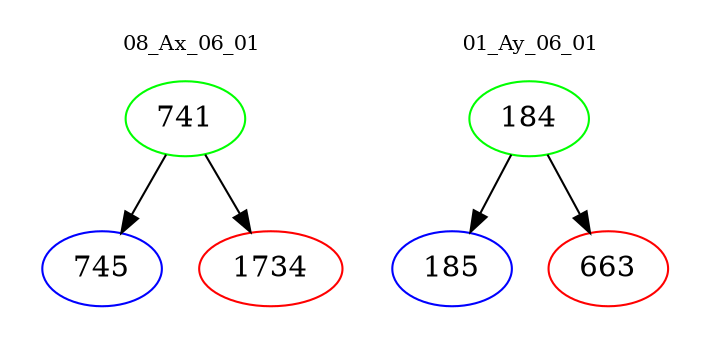 digraph{
subgraph cluster_0 {
color = white
label = "08_Ax_06_01";
fontsize=10;
T0_741 [label="741", color="green"]
T0_741 -> T0_745 [color="black"]
T0_745 [label="745", color="blue"]
T0_741 -> T0_1734 [color="black"]
T0_1734 [label="1734", color="red"]
}
subgraph cluster_1 {
color = white
label = "01_Ay_06_01";
fontsize=10;
T1_184 [label="184", color="green"]
T1_184 -> T1_185 [color="black"]
T1_185 [label="185", color="blue"]
T1_184 -> T1_663 [color="black"]
T1_663 [label="663", color="red"]
}
}
